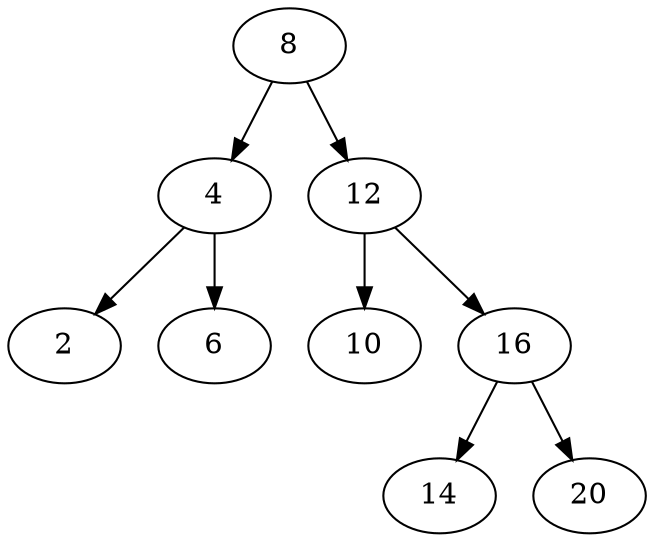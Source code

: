 digraph ArvoreBin {
	8;
	8 -> 4;
	8 -> 12;
	4;
	4 -> 2;
	4 -> 6;
	2;
	6;
	12;
	12 -> 10;
	12 -> 16;
	10;
	16;
	16 -> 14;
	16 -> 20;
	14;
	20;
}
